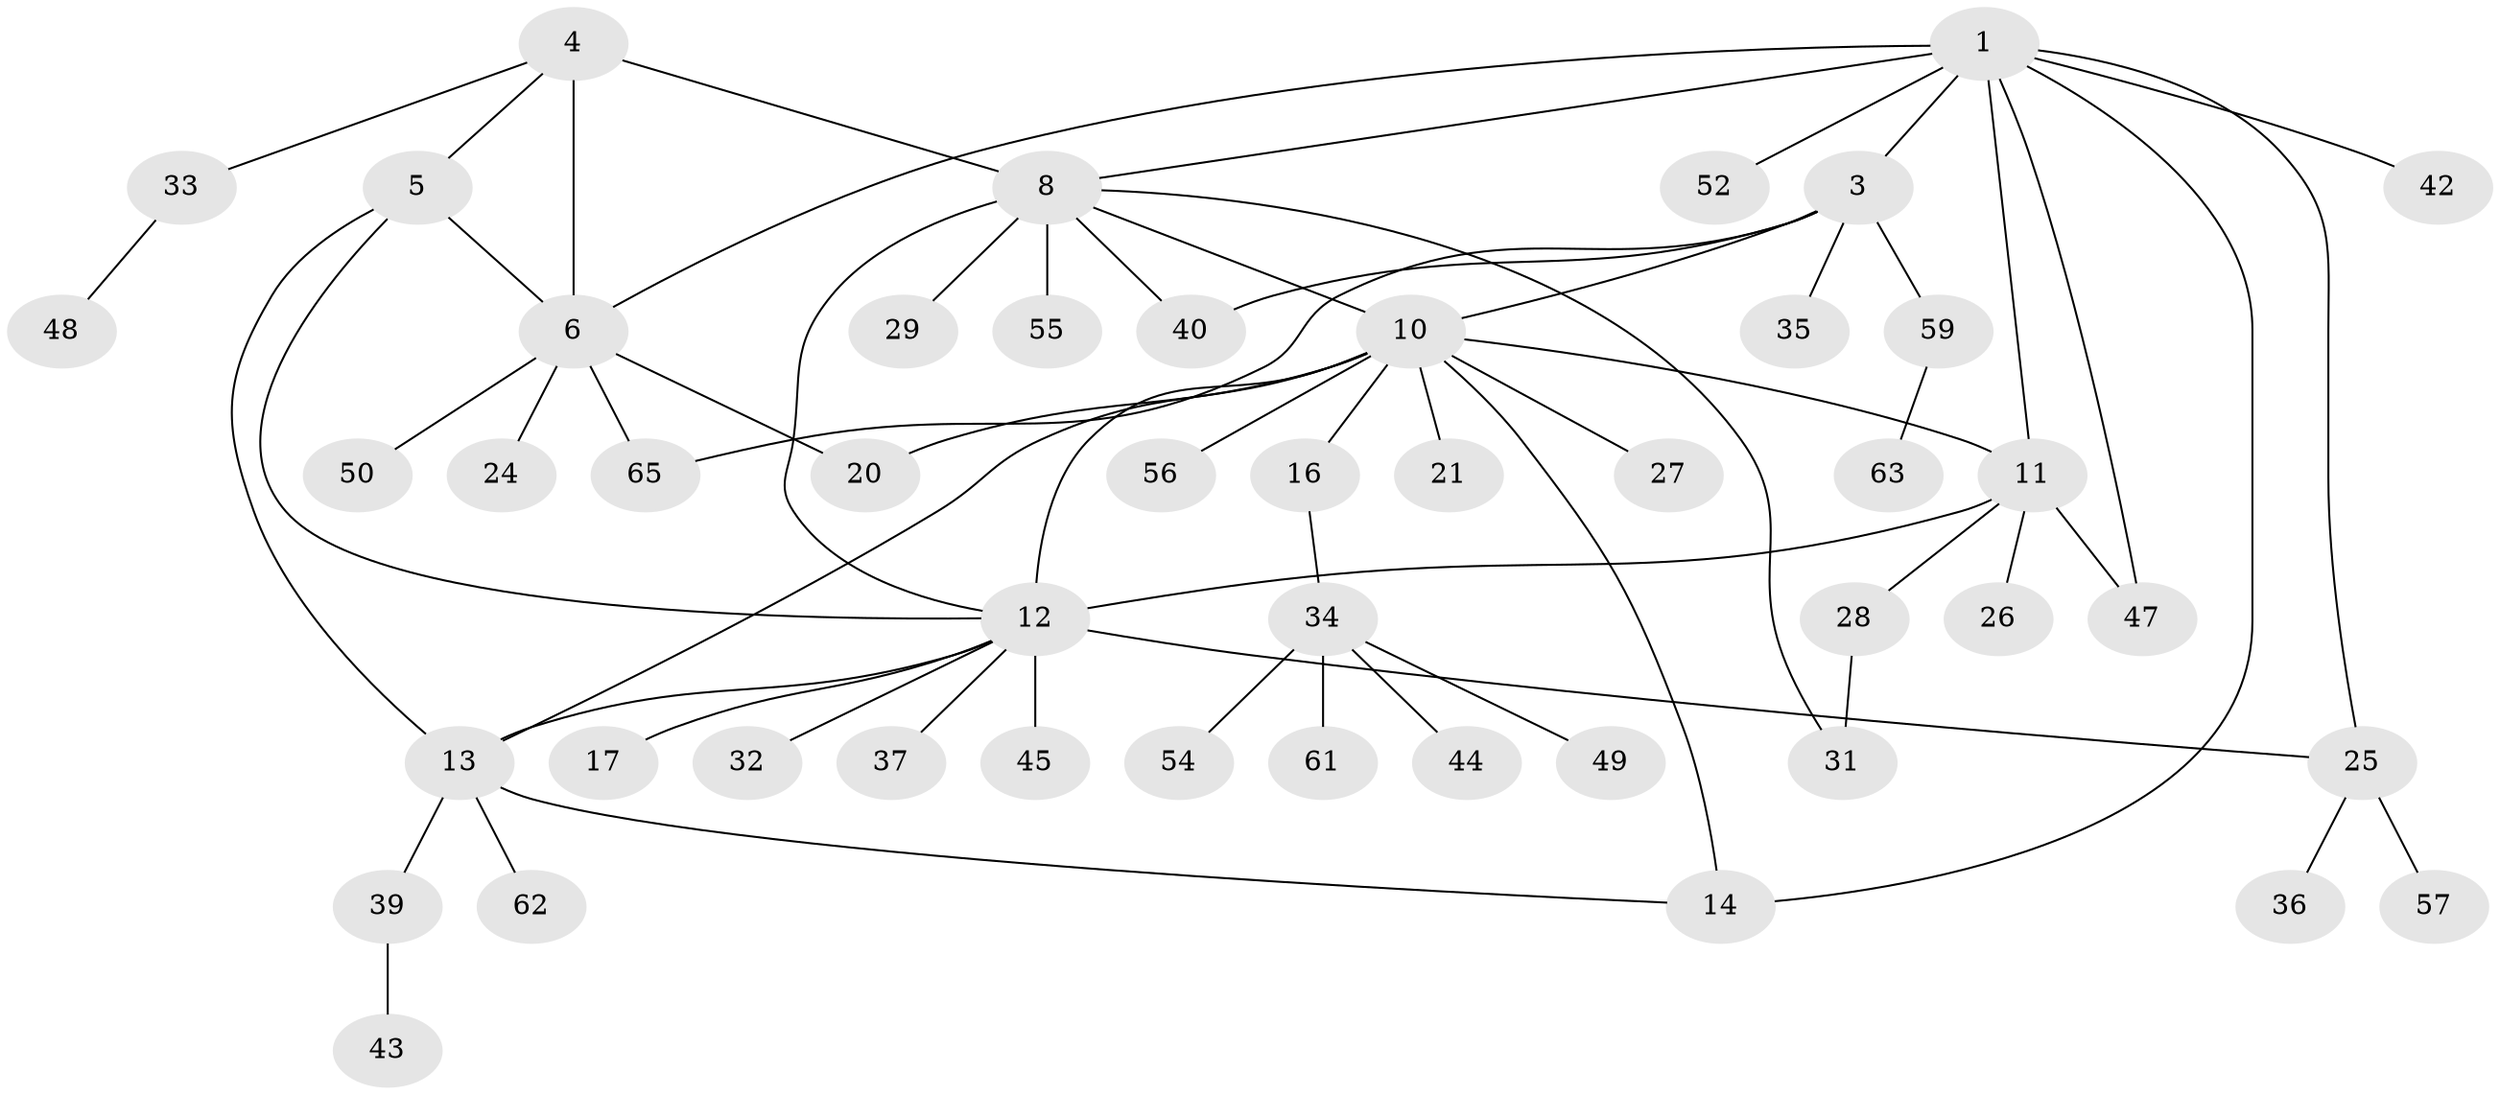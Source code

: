 // Generated by graph-tools (version 1.1) at 2025/52/02/27/25 19:52:20]
// undirected, 48 vertices, 64 edges
graph export_dot {
graph [start="1"]
  node [color=gray90,style=filled];
  1 [super="+2"];
  3 [super="+19"];
  4 [super="+7"];
  5 [super="+23"];
  6 [super="+53"];
  8 [super="+9"];
  10 [super="+15"];
  11 [super="+22"];
  12 [super="+30"];
  13 [super="+18"];
  14 [super="+38"];
  16;
  17;
  20;
  21;
  24;
  25 [super="+41"];
  26;
  27;
  28 [super="+51"];
  29;
  31;
  32;
  33 [super="+46"];
  34 [super="+64"];
  35;
  36;
  37;
  39;
  40;
  42;
  43;
  44;
  45;
  47 [super="+58"];
  48 [super="+60"];
  49;
  50;
  52;
  54;
  55;
  56;
  57;
  59;
  61;
  62;
  63;
  65;
  1 -- 3 [weight=2];
  1 -- 42;
  1 -- 52;
  1 -- 6;
  1 -- 25;
  1 -- 11;
  1 -- 14;
  1 -- 47;
  1 -- 8;
  3 -- 35;
  3 -- 40;
  3 -- 59;
  3 -- 65;
  3 -- 10;
  4 -- 5;
  4 -- 6;
  4 -- 8 [weight=2];
  4 -- 33;
  5 -- 6;
  5 -- 12;
  5 -- 13;
  6 -- 20;
  6 -- 24;
  6 -- 50;
  6 -- 65;
  8 -- 29;
  8 -- 31;
  8 -- 40;
  8 -- 10;
  8 -- 55;
  8 -- 12;
  10 -- 11;
  10 -- 12;
  10 -- 20;
  10 -- 21;
  10 -- 13;
  10 -- 14;
  10 -- 16;
  10 -- 56;
  10 -- 27;
  11 -- 12;
  11 -- 26;
  11 -- 28;
  11 -- 47;
  12 -- 17;
  12 -- 32;
  12 -- 37;
  12 -- 45;
  12 -- 13;
  12 -- 25;
  13 -- 14;
  13 -- 39;
  13 -- 62;
  16 -- 34;
  25 -- 36;
  25 -- 57;
  28 -- 31;
  33 -- 48;
  34 -- 44;
  34 -- 49;
  34 -- 54;
  34 -- 61;
  39 -- 43;
  59 -- 63;
}

